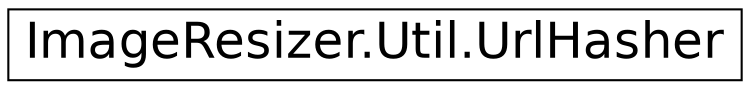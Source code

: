 digraph "Graphical Class Hierarchy"
{
  edge [fontname="Helvetica",fontsize="24",labelfontname="Helvetica",labelfontsize="24"];
  node [fontname="Helvetica",fontsize="24",shape=record];
  rankdir="LR";
  Node1 [label="ImageResizer.Util.UrlHasher",height=0.2,width=0.4,color="black", fillcolor="white", style="filled",URL="$class_image_resizer_1_1_util_1_1_url_hasher.html"];
}
